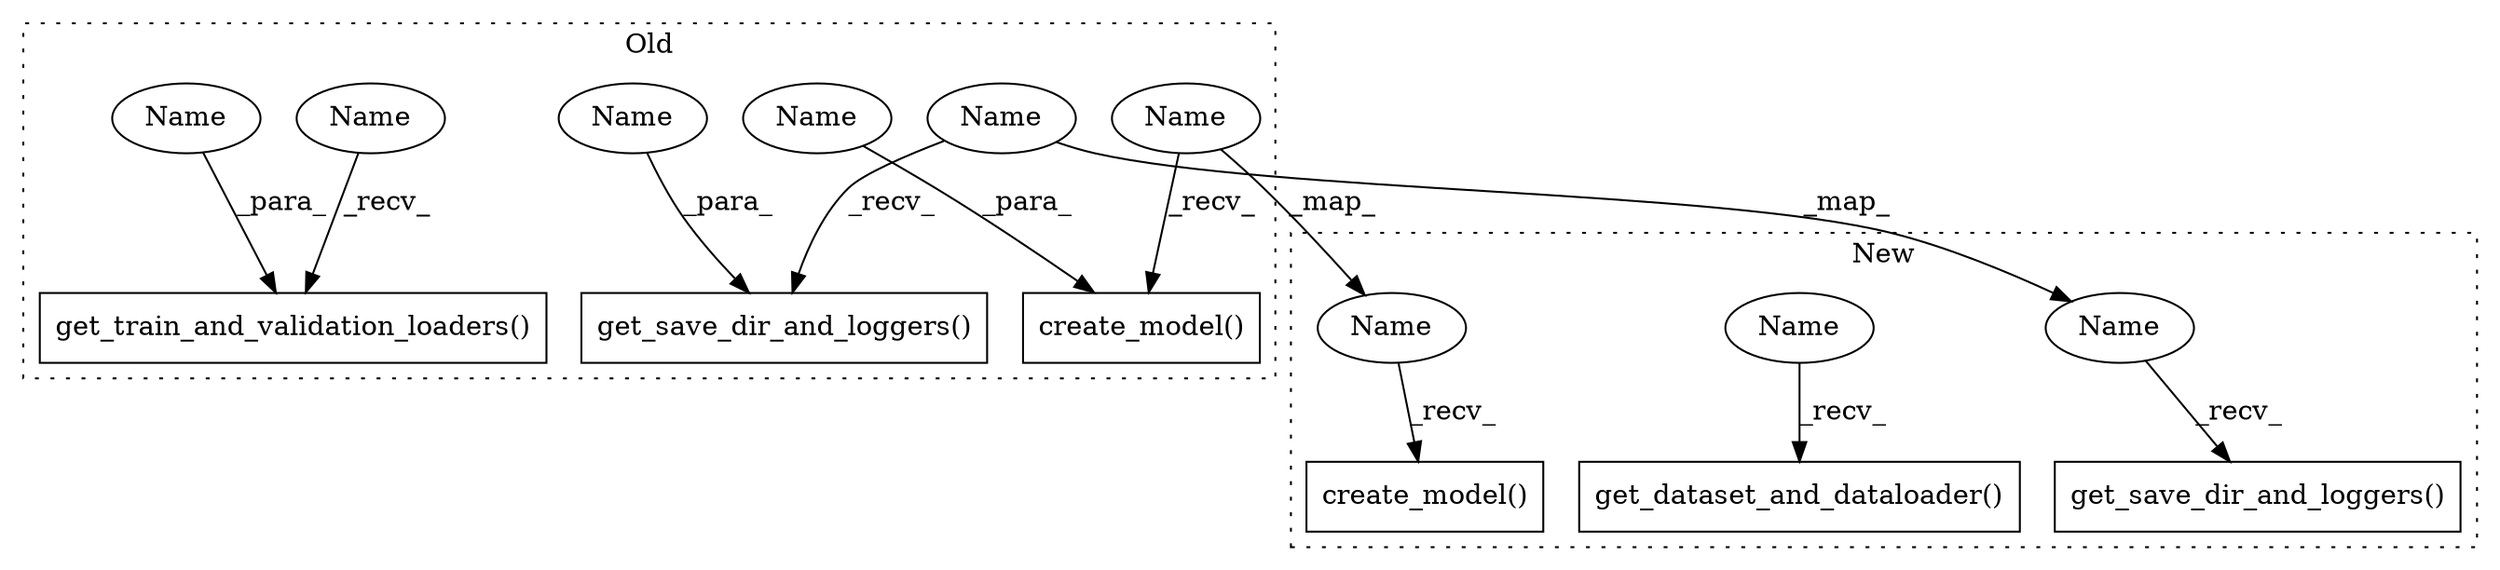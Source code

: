 digraph G {
subgraph cluster0 {
1 [label="get_save_dir_and_loggers()" a="75" s="15268,15315" l="42,34" shape="box"];
3 [label="create_model()" a="75" s="15801,15840" l="21,1" shape="box"];
6 [label="get_train_and_validation_loaders()" a="75" s="15599,15674" l="50,34" shape="box"];
10 [label="Name" a="87" s="15801" l="7" shape="ellipse"];
11 [label="Name" a="87" s="15268" l="7" shape="ellipse"];
12 [label="Name" a="87" s="15599" l="7" shape="ellipse"];
13 [label="Name" a="87" s="15649" l="5" shape="ellipse"];
14 [label="Name" a="87" s="15822" l="5" shape="ellipse"];
15 [label="Name" a="87" s="15310" l="5" shape="ellipse"];
label = "Old";
style="dotted";
}
subgraph cluster1 {
2 [label="get_save_dir_and_loggers()" a="75" s="15293" l="250" shape="box"];
4 [label="create_model()" a="75" s="16301" l="323" shape="box"];
5 [label="get_dataset_and_dataloader()" a="75" s="15727" l="358" shape="box"];
7 [label="Name" a="87" s="16301" l="7" shape="ellipse"];
8 [label="Name" a="87" s="15727" l="7" shape="ellipse"];
9 [label="Name" a="87" s="15293" l="7" shape="ellipse"];
label = "New";
style="dotted";
}
7 -> 4 [label="_recv_"];
8 -> 5 [label="_recv_"];
9 -> 2 [label="_recv_"];
10 -> 3 [label="_recv_"];
10 -> 7 [label="_map_"];
11 -> 1 [label="_recv_"];
11 -> 9 [label="_map_"];
12 -> 6 [label="_recv_"];
13 -> 6 [label="_para_"];
14 -> 3 [label="_para_"];
15 -> 1 [label="_para_"];
}